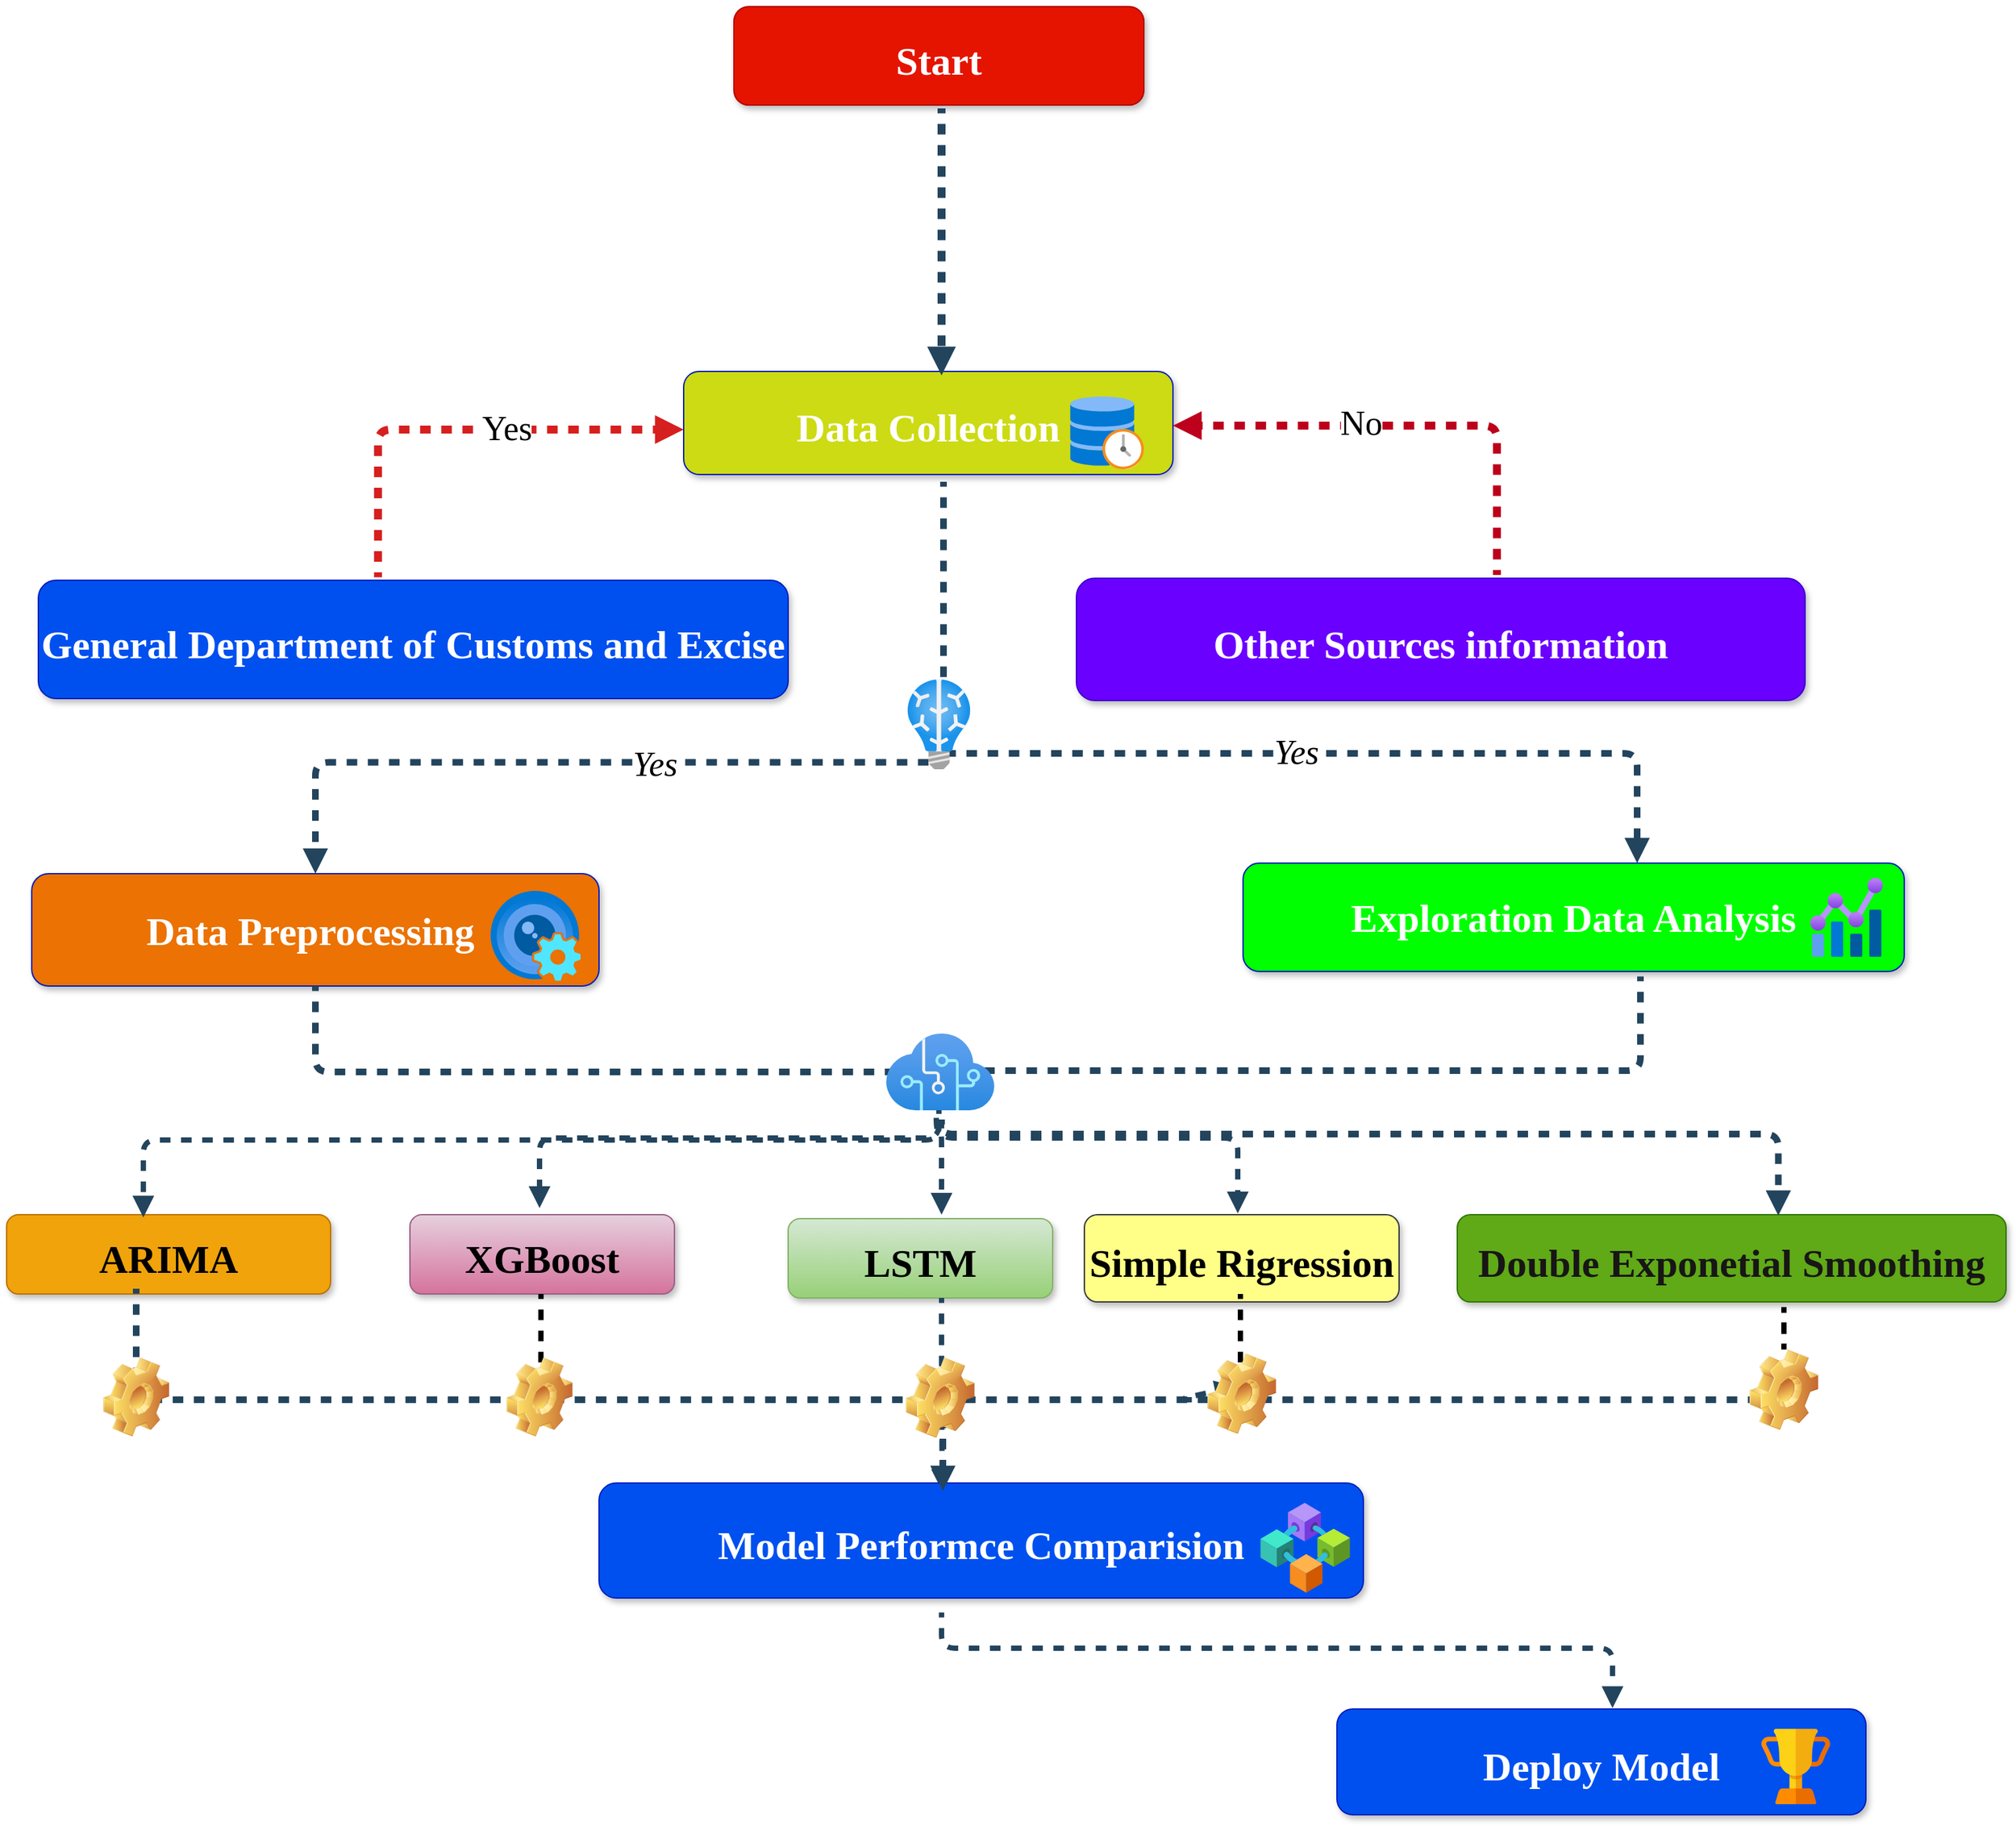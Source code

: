 <mxfile version="24.2.7" type="github" pages="3">
  <diagram name="Page-1" id="WVeQBXW8Tkf9LoR1Fb6v">
    <mxGraphModel dx="1050" dy="522" grid="1" gridSize="10" guides="1" tooltips="1" connect="1" arrows="1" fold="1" page="1" pageScale="1" pageWidth="827" pageHeight="1169" math="0" shadow="0">
      <root>
        <mxCell id="0" />
        <mxCell id="1" parent="0" />
        <mxCell id="BLStrRcd7sfaBlTfC-QL-1" value="General Department of Customs and Excise" style="rounded=1;fillColor=#0050ef;strokeColor=#001DBC;shadow=1;fontStyle=1;fontColor=#ffffff;fontSize=30;fontFamily=Times New Roman;" vertex="1" parent="1">
          <mxGeometry x="153" y="474" width="567" height="89.5" as="geometry" />
        </mxCell>
        <mxCell id="BLStrRcd7sfaBlTfC-QL-2" value="ARIMA" style="rounded=1;fillColor=#f0a30a;strokeColor=#BD7000;shadow=1;fontStyle=1;fontColor=#000000;fontSize=30;fontFamily=Times New Roman;" vertex="1" parent="1">
          <mxGeometry x="129" y="954" width="245" height="60" as="geometry" />
        </mxCell>
        <mxCell id="BLStrRcd7sfaBlTfC-QL-3" value="Double Exponetial Smoothing" style="rounded=1;fillColor=#60a917;strokeColor=#2D7600;shadow=1;fontStyle=1;fontColor=#181616;fontSize=30;fontFamily=Times New Roman;" vertex="1" parent="1">
          <mxGeometry x="1226" y="954" width="415" height="66" as="geometry" />
        </mxCell>
        <mxCell id="BLStrRcd7sfaBlTfC-QL-4" value="Deploy Model" style="rounded=1;fillColor=#0050ef;strokeColor=#001DBC;shadow=1;fontStyle=1;fontSize=30;fontFamily=Times New Roman;fontColor=#ffffff;" vertex="1" parent="1">
          <mxGeometry x="1135" y="1328" width="400" height="80" as="geometry" />
        </mxCell>
        <mxCell id="BLStrRcd7sfaBlTfC-QL-5" value="Start" style="rounded=1;shadow=1;fontStyle=1;fontSize=30;fillColor=#e51400;fillStyle=auto;fontFamily=Times New Roman;fontColor=#ffffff;strokeColor=#B20000;" vertex="1" parent="1">
          <mxGeometry x="679" y="40" width="310" height="74.5" as="geometry" />
        </mxCell>
        <mxCell id="BLStrRcd7sfaBlTfC-QL-6" value="Data Collection" style="rounded=1;fillColor=#ccdb13;strokeColor=#001DBC;shadow=1;fontStyle=1;fontColor=#ffffff;fontSize=30;fontFamily=Times New Roman;" vertex="1" parent="1">
          <mxGeometry x="641" y="316" width="370" height="78" as="geometry" />
        </mxCell>
        <mxCell id="BLStrRcd7sfaBlTfC-QL-7" value="Other Sources information" style="rounded=1;fillColor=#6a00ff;strokeColor=#3700CC;shadow=1;fontStyle=1;fontColor=#ffffff;fontSize=30;fontFamily=Times New Roman;" vertex="1" parent="1">
          <mxGeometry x="938" y="472.5" width="551" height="92.5" as="geometry" />
        </mxCell>
        <mxCell id="BLStrRcd7sfaBlTfC-QL-8" value="" style="edgeStyle=elbowEdgeStyle;elbow=vertical;strokeWidth=6;endArrow=block;endFill=1;fontStyle=1;strokeColor=#23445D;flowAnimation=1;" edge="1" parent="1">
          <mxGeometry x="22" y="165.5" width="100" height="100" as="geometry">
            <mxPoint x="836" y="117" as="sourcePoint" />
            <mxPoint x="836" y="319" as="targetPoint" />
          </mxGeometry>
        </mxCell>
        <mxCell id="BLStrRcd7sfaBlTfC-QL-9" value="" style="edgeStyle=elbowEdgeStyle;elbow=vertical;strokeWidth=6;endArrow=block;endFill=1;fontStyle=1;strokeColor=#bd001c;flowAnimation=1;fillColor=#0050ef;" edge="1" parent="1" target="BLStrRcd7sfaBlTfC-QL-6">
          <mxGeometry x="22" y="165.5" width="100" height="100" as="geometry">
            <mxPoint x="1256" y="470" as="sourcePoint" />
            <mxPoint x="944" y="366" as="targetPoint" />
            <Array as="points">
              <mxPoint x="1101" y="357" />
            </Array>
          </mxGeometry>
        </mxCell>
        <mxCell id="BLStrRcd7sfaBlTfC-QL-10" value="&lt;font style=&quot;font-size: 26px;&quot; face=&quot;Times New Roman&quot;&gt;No&lt;/font&gt;" style="edgeLabel;html=1;align=center;verticalAlign=middle;resizable=0;points=[];" vertex="1" connectable="0" parent="BLStrRcd7sfaBlTfC-QL-9">
          <mxGeometry relative="1" as="geometry">
            <mxPoint x="-37" y="-2" as="offset" />
          </mxGeometry>
        </mxCell>
        <mxCell id="BLStrRcd7sfaBlTfC-QL-11" value="" style="edgeStyle=elbowEdgeStyle;elbow=vertical;strokeWidth=6;endArrow=block;endFill=1;fontStyle=1;strokeColor=#d61f1f;flowAnimation=1;shadow=0;textShadow=0;exitX=0.453;exitY=-0.025;exitDx=0;exitDy=0;exitPerimeter=0;" edge="1" parent="1" source="BLStrRcd7sfaBlTfC-QL-1" target="BLStrRcd7sfaBlTfC-QL-6">
          <mxGeometry x="22" y="165.5" width="100" height="100" as="geometry">
            <mxPoint x="434" y="481" as="sourcePoint" />
            <mxPoint x="709" y="367" as="targetPoint" />
            <Array as="points">
              <mxPoint x="568" y="360" />
              <mxPoint x="540" y="363" />
              <mxPoint x="792" y="470" />
            </Array>
          </mxGeometry>
        </mxCell>
        <mxCell id="BLStrRcd7sfaBlTfC-QL-12" value="&lt;font style=&quot;font-size: 26px;&quot; face=&quot;Times New Roman&quot;&gt;Yes&lt;/font&gt;" style="edgeLabel;html=1;align=center;verticalAlign=middle;resizable=0;points=[];" vertex="1" connectable="0" parent="BLStrRcd7sfaBlTfC-QL-11">
          <mxGeometry relative="1" as="geometry">
            <mxPoint x="37" y="-1" as="offset" />
          </mxGeometry>
        </mxCell>
        <mxCell id="BLStrRcd7sfaBlTfC-QL-13" value="" style="edgeStyle=elbowEdgeStyle;elbow=vertical;strokeWidth=4;endArrow=block;endFill=1;fontStyle=1;strokeColor=#23445D;flowAnimation=1;entryX=0.422;entryY=0.035;entryDx=0;entryDy=0;entryPerimeter=0;" edge="1" parent="1" target="BLStrRcd7sfaBlTfC-QL-2">
          <mxGeometry x="22" y="165.5" width="100" height="100" as="geometry">
            <mxPoint x="834" y="839.0" as="sourcePoint" />
            <mxPoint x="267" y="944" as="targetPoint" />
            <Array as="points" />
          </mxGeometry>
        </mxCell>
        <mxCell id="BLStrRcd7sfaBlTfC-QL-14" value="" style="edgeStyle=elbowEdgeStyle;elbow=vertical;strokeWidth=4;endArrow=block;endFill=1;fontStyle=1;strokeColor=#23445D;flowAnimation=1;entryX=0.586;entryY=-0.009;entryDx=0;entryDy=0;entryPerimeter=0;" edge="1" parent="1">
          <mxGeometry x="22" y="165.5" width="100" height="100" as="geometry">
            <mxPoint x="836" y="1255" as="sourcePoint" />
            <mxPoint x="1343.4" y="1327.28" as="targetPoint" />
            <Array as="points">
              <mxPoint x="893" y="1282" />
              <mxPoint x="1014" y="1257" />
            </Array>
          </mxGeometry>
        </mxCell>
        <mxCell id="BLStrRcd7sfaBlTfC-QL-15" value="" style="edgeStyle=elbowEdgeStyle;elbow=vertical;strokeWidth=4;endArrow=block;endFill=1;fontStyle=1;strokeColor=#23445D;flowAnimation=1;" edge="1" parent="1">
          <mxGeometry x="22" y="165.5" width="100" height="100" as="geometry">
            <mxPoint x="836" y="885" as="sourcePoint" />
            <mxPoint x="1060" y="953" as="targetPoint" />
            <Array as="points">
              <mxPoint x="1011" y="896" />
            </Array>
          </mxGeometry>
        </mxCell>
        <mxCell id="BLStrRcd7sfaBlTfC-QL-16" value="&lt;font style=&quot;font-size: 30px;&quot;&gt;Data Preprocessing&amp;nbsp;&lt;/font&gt;" style="whiteSpace=wrap;html=1;fontSize=25;fillColor=#eb7203;strokeColor=#001DBC;fontColor=#ffffff;rounded=1;shadow=1;fontStyle=1;fontFamily=Times New Roman;" vertex="1" parent="1">
          <mxGeometry x="148" y="696" width="429" height="85" as="geometry" />
        </mxCell>
        <mxCell id="BLStrRcd7sfaBlTfC-QL-17" value="XGBoost" style="rounded=1;fillColor=#e6d0de;strokeColor=#996185;shadow=1;gradientColor=#d5739d;fontStyle=1;fontSize=30;fontFamily=Times New Roman;" vertex="1" parent="1">
          <mxGeometry x="434" y="954" width="200" height="60" as="geometry" />
        </mxCell>
        <mxCell id="BLStrRcd7sfaBlTfC-QL-18" value="Simple Rigression" style="rounded=1;fillColor=#ffff88;strokeColor=#36393d;shadow=1;fontStyle=1;fontSize=30;fontFamily=Times New Roman;" vertex="1" parent="1">
          <mxGeometry x="944" y="954" width="238" height="66" as="geometry" />
        </mxCell>
        <mxCell id="BLStrRcd7sfaBlTfC-QL-19" value="" style="edgeStyle=elbowEdgeStyle;elbow=vertical;strokeWidth=4;endArrow=block;endFill=1;fontStyle=1;strokeColor=#23445D;flowAnimation=1;" edge="1" parent="1">
          <mxGeometry x="22" y="165.5" width="100" height="100" as="geometry">
            <mxPoint x="832" y="869" as="sourcePoint" />
            <mxPoint x="836" y="954" as="targetPoint" />
            <Array as="points">
              <mxPoint x="835.28" y="891" />
              <mxPoint x="836.72" y="881" />
            </Array>
          </mxGeometry>
        </mxCell>
        <mxCell id="BLStrRcd7sfaBlTfC-QL-20" value="LSTM" style="rounded=1;fillColor=#d5e8d4;strokeColor=#82b366;shadow=1;gradientColor=#97d077;fontStyle=1;fontSize=30;fontFamily=Times New Roman;" vertex="1" parent="1">
          <mxGeometry x="720" y="957" width="200" height="60" as="geometry" />
        </mxCell>
        <mxCell id="BLStrRcd7sfaBlTfC-QL-21" style="edgeStyle=orthogonalEdgeStyle;rounded=0;orthogonalLoop=1;jettySize=auto;html=1;strokeWidth=4;flowAnimation=1;" edge="1" parent="1">
          <mxGeometry relative="1" as="geometry">
            <mxPoint x="533" y="1097" as="targetPoint" />
            <mxPoint x="533.09" y="1014" as="sourcePoint" />
            <Array as="points">
              <mxPoint x="533.09" y="1014" />
            </Array>
          </mxGeometry>
        </mxCell>
        <mxCell id="BLStrRcd7sfaBlTfC-QL-22" style="edgeStyle=orthogonalEdgeStyle;rounded=0;orthogonalLoop=1;jettySize=auto;html=1;strokeWidth=4;flowAnimation=1;" edge="1" parent="1">
          <mxGeometry relative="1" as="geometry">
            <mxPoint x="1062" y="1084" as="targetPoint" />
            <mxPoint x="1062" y="1014" as="sourcePoint" />
            <Array as="points">
              <mxPoint x="1062" y="1014" />
            </Array>
          </mxGeometry>
        </mxCell>
        <mxCell id="BLStrRcd7sfaBlTfC-QL-23" style="edgeStyle=orthogonalEdgeStyle;rounded=0;orthogonalLoop=1;jettySize=auto;html=1;strokeWidth=4;flowAnimation=1;" edge="1" parent="1" source="BLStrRcd7sfaBlTfC-QL-40">
          <mxGeometry relative="1" as="geometry">
            <mxPoint x="1473" y="1093.91" as="targetPoint" />
            <mxPoint x="1473" y="1061.91" as="sourcePoint" />
            <Array as="points">
              <mxPoint x="1473" y="1023.91" />
            </Array>
          </mxGeometry>
        </mxCell>
        <mxCell id="BLStrRcd7sfaBlTfC-QL-24" value="" style="edgeStyle=elbowEdgeStyle;elbow=vertical;strokeWidth=5;endArrow=block;endFill=1;fontStyle=1;strokeColor=#23445D;rounded=0;curved=0;flowAnimation=1;" edge="1" parent="1">
          <mxGeometry x="22" y="165.5" width="100" height="100" as="geometry">
            <mxPoint x="833" y="1087" as="sourcePoint" />
            <mxPoint x="1473" y="1081" as="targetPoint" />
            <Array as="points">
              <mxPoint x="1065" y="1094" />
            </Array>
          </mxGeometry>
        </mxCell>
        <mxCell id="BLStrRcd7sfaBlTfC-QL-25" value="" style="edgeStyle=elbowEdgeStyle;elbow=vertical;strokeWidth=4;endArrow=block;endFill=1;fontStyle=1;strokeColor=#23445D;flowAnimation=1;" edge="1" parent="1" source="BLStrRcd7sfaBlTfC-QL-29">
          <mxGeometry x="22" y="165.5" width="100" height="100" as="geometry">
            <mxPoint x="784" y="1074" as="sourcePoint" />
            <mxPoint x="1059" y="1084" as="targetPoint" />
            <Array as="points">
              <mxPoint x="1014" y="1094" />
            </Array>
          </mxGeometry>
        </mxCell>
        <mxCell id="BLStrRcd7sfaBlTfC-QL-26" value="" style="edgeStyle=elbowEdgeStyle;elbow=vertical;strokeWidth=4;endArrow=block;endFill=1;fontStyle=1;strokeColor=#23445D;entryX=0.5;entryY=0;entryDx=0;entryDy=0;flowAnimation=1;" edge="1" parent="1" source="BLStrRcd7sfaBlTfC-QL-20">
          <mxGeometry x="22" y="165.5" width="100" height="100" as="geometry">
            <mxPoint x="829" y="1032" as="sourcePoint" />
            <mxPoint x="836.46" y="1163" as="targetPoint" />
            <Array as="points">
              <mxPoint x="836" y="1055" />
            </Array>
          </mxGeometry>
        </mxCell>
        <mxCell id="BLStrRcd7sfaBlTfC-QL-27" value="Model Performce Comparision" style="rounded=1;fillColor=#0050ef;strokeColor=#001DBC;shadow=1;fontStyle=1;fontColor=#ffffff;fontSize=30;fontFamily=Times New Roman;" vertex="1" parent="1">
          <mxGeometry x="577" y="1157" width="578" height="87" as="geometry" />
        </mxCell>
        <mxCell id="BLStrRcd7sfaBlTfC-QL-28" value="" style="edgeStyle=elbowEdgeStyle;elbow=vertical;strokeWidth=5;endArrow=block;endFill=1;fontStyle=1;strokeColor=#23445D;flowAnimation=1;entryX=0.585;entryY=0.01;entryDx=0;entryDy=0;entryPerimeter=0;" edge="1" parent="1" target="BLStrRcd7sfaBlTfC-QL-3">
          <mxGeometry x="22" y="165.5" width="100" height="100" as="geometry">
            <mxPoint x="836" y="882" as="sourcePoint" />
            <mxPoint x="1341" y="957" as="targetPoint" />
            <Array as="points">
              <mxPoint x="1062" y="893" />
            </Array>
          </mxGeometry>
        </mxCell>
        <mxCell id="BLStrRcd7sfaBlTfC-QL-29" value="" style="shape=image;html=1;verticalLabelPosition=bottom;verticalAlign=top;imageAspect=1;aspect=fixed;image=img/clipart/Gear_128x128.png" vertex="1" parent="1">
          <mxGeometry x="1037" y="1059" width="52" height="61" as="geometry" />
        </mxCell>
        <mxCell id="BLStrRcd7sfaBlTfC-QL-30" value="" style="edgeStyle=elbowEdgeStyle;elbow=vertical;strokeWidth=5;endArrow=block;endFill=1;fontStyle=1;strokeColor=#23445D;flowAnimation=1;exitX=0.531;exitY=1.07;exitDx=0;exitDy=0;entryX=0.5;entryY=0;entryDx=0;entryDy=0;exitPerimeter=0;" edge="1" parent="1" source="BLStrRcd7sfaBlTfC-QL-6" target="BLStrRcd7sfaBlTfC-QL-16">
          <mxGeometry x="22" y="165.5" width="100" height="100" as="geometry">
            <mxPoint x="835" y="447" as="sourcePoint" />
            <mxPoint x="410" y="704.75" as="targetPoint" />
            <Array as="points">
              <mxPoint x="693" y="611.75" />
            </Array>
          </mxGeometry>
        </mxCell>
        <mxCell id="BLStrRcd7sfaBlTfC-QL-31" value="&lt;i&gt;&lt;font style=&quot;font-size: 26px;&quot; face=&quot;Times New Roman&quot;&gt;Yes&lt;/font&gt;&lt;/i&gt;" style="edgeLabel;html=1;align=center;verticalAlign=middle;resizable=0;points=[];" vertex="1" connectable="0" parent="BLStrRcd7sfaBlTfC-QL-30">
          <mxGeometry relative="1" as="geometry">
            <mxPoint x="-45" y="1" as="offset" />
          </mxGeometry>
        </mxCell>
        <mxCell id="BLStrRcd7sfaBlTfC-QL-32" value="&lt;font style=&quot;font-size: 30px;&quot;&gt;Exploration Data Analysis&lt;/font&gt;" style="whiteSpace=wrap;html=1;fontSize=25;fillColor=#00ff00;strokeColor=#001DBC;fontColor=#ffffff;rounded=1;shadow=1;fontStyle=1;fontFamily=Times New Roman;" vertex="1" parent="1">
          <mxGeometry x="1064" y="688" width="500" height="82" as="geometry" />
        </mxCell>
        <mxCell id="BLStrRcd7sfaBlTfC-QL-33" value="" style="edgeStyle=elbowEdgeStyle;elbow=vertical;strokeWidth=5;endArrow=block;endFill=1;fontStyle=1;strokeColor=#23445D;flowAnimation=1;entryX=0.596;entryY=0;entryDx=0;entryDy=0;entryPerimeter=0;" edge="1" parent="1" target="BLStrRcd7sfaBlTfC-QL-32">
          <mxGeometry x="22" y="165.5" width="100" height="100" as="geometry">
            <mxPoint x="832" y="612" as="sourcePoint" />
            <mxPoint x="1287" y="680" as="targetPoint" />
            <Array as="points">
              <mxPoint x="1087" y="605" />
            </Array>
          </mxGeometry>
        </mxCell>
        <mxCell id="BLStrRcd7sfaBlTfC-QL-34" value="&lt;i&gt;&lt;font style=&quot;font-size: 26px;&quot; face=&quot;Times New Roman&quot;&gt;Yes&lt;/font&gt;&lt;/i&gt;" style="edgeLabel;html=1;align=center;verticalAlign=middle;resizable=0;points=[];" vertex="1" connectable="0" parent="BLStrRcd7sfaBlTfC-QL-33">
          <mxGeometry relative="1" as="geometry">
            <mxPoint x="-31" y="-1" as="offset" />
          </mxGeometry>
        </mxCell>
        <mxCell id="BLStrRcd7sfaBlTfC-QL-35" value="" style="edgeStyle=elbowEdgeStyle;elbow=vertical;strokeWidth=4;endArrow=block;endFill=1;fontStyle=1;strokeColor=#23445D;flowAnimation=1;" edge="1" parent="1">
          <mxGeometry x="22" y="165.5" width="100" height="100" as="geometry">
            <mxPoint x="834" y="842.0" as="sourcePoint" />
            <mxPoint x="532" y="949" as="targetPoint" />
            <Array as="points">
              <mxPoint x="683" y="896" />
            </Array>
          </mxGeometry>
        </mxCell>
        <mxCell id="BLStrRcd7sfaBlTfC-QL-36" value="" style="edgeStyle=elbowEdgeStyle;elbow=vertical;strokeWidth=5;endArrow=block;endFill=1;fontStyle=1;strokeColor=#23445D;flowAnimation=1;exitX=0.5;exitY=1;exitDx=0;exitDy=0;" edge="1" parent="1" source="BLStrRcd7sfaBlTfC-QL-16">
          <mxGeometry x="22" y="165.5" width="100" height="100" as="geometry">
            <mxPoint x="434" y="774" as="sourcePoint" />
            <mxPoint x="836" y="835" as="targetPoint" />
            <Array as="points">
              <mxPoint x="40" y="846" />
            </Array>
          </mxGeometry>
        </mxCell>
        <mxCell id="BLStrRcd7sfaBlTfC-QL-37" value="" style="edgeStyle=elbowEdgeStyle;elbow=vertical;strokeWidth=4;endArrow=block;endFill=1;fontStyle=1;strokeColor=#23445D;flowAnimation=1;" edge="1" parent="1">
          <mxGeometry x="22" y="165.5" width="100" height="100" as="geometry">
            <mxPoint x="872.856" y="853.714" as="sourcePoint" />
            <mxPoint x="837" y="853" as="targetPoint" />
            <Array as="points" />
          </mxGeometry>
        </mxCell>
        <mxCell id="BLStrRcd7sfaBlTfC-QL-38" value="" style="edgeStyle=elbowEdgeStyle;elbow=vertical;strokeWidth=4;endArrow=block;endFill=1;fontStyle=1;strokeColor=#23445D;flowAnimation=1;" edge="1" parent="1" source="BLStrRcd7sfaBlTfC-QL-50">
          <mxGeometry x="22" y="165.5" width="100" height="100" as="geometry">
            <mxPoint x="840" y="875.0" as="sourcePoint" />
            <mxPoint x="839.004" y="845.0" as="targetPoint" />
            <Array as="points" />
          </mxGeometry>
        </mxCell>
        <mxCell id="BLStrRcd7sfaBlTfC-QL-39" value="" style="edgeStyle=orthogonalEdgeStyle;rounded=0;orthogonalLoop=1;jettySize=auto;html=1;strokeWidth=4;flowAnimation=1;" edge="1" parent="1" target="BLStrRcd7sfaBlTfC-QL-40">
          <mxGeometry relative="1" as="geometry">
            <mxPoint x="1473" y="1093.91" as="targetPoint" />
            <mxPoint x="1473" y="1061.91" as="sourcePoint" />
            <Array as="points" />
          </mxGeometry>
        </mxCell>
        <mxCell id="BLStrRcd7sfaBlTfC-QL-40" value="" style="shape=image;html=1;verticalLabelPosition=bottom;verticalAlign=top;imageAspect=1;aspect=fixed;image=img/clipart/Gear_128x128.png;imageBackground=default;shadow=0;imageBorder=none;labelBackgroundColor=none;" vertex="1" parent="1">
          <mxGeometry x="1447" y="1056" width="52" height="61" as="geometry" />
        </mxCell>
        <mxCell id="BLStrRcd7sfaBlTfC-QL-41" value="" style="edgeStyle=elbowEdgeStyle;elbow=vertical;strokeWidth=5;endArrow=block;endFill=1;fontStyle=1;strokeColor=#23445D;flowAnimation=1;exitX=0.595;exitY=1.003;exitDx=0;exitDy=0;exitPerimeter=0;" edge="1" parent="1">
          <mxGeometry x="22" y="165.5" width="100" height="100" as="geometry">
            <mxPoint x="227" y="1010" as="sourcePoint" />
            <mxPoint x="837" y="1163" as="targetPoint" />
            <Array as="points">
              <mxPoint x="798" y="1094" />
              <mxPoint x="632" y="1084" />
            </Array>
          </mxGeometry>
        </mxCell>
        <mxCell id="BLStrRcd7sfaBlTfC-QL-42" value="" style="shape=image;html=1;verticalLabelPosition=bottom;verticalAlign=top;imageAspect=0;image=img/clipart/Gear_128x128.png;sketch=1;hachureGap=4;jiggle=2;curveFitting=1;fontFamily=Architects Daughter;fontSource=https%3A%2F%2Ffonts.googleapis.com%2Fcss%3Ffamily%3DArchitects%2BDaughter;" vertex="1" parent="1">
          <mxGeometry x="202" y="1062" width="50" height="60" as="geometry" />
        </mxCell>
        <mxCell id="BLStrRcd7sfaBlTfC-QL-43" value="" style="shape=image;html=1;verticalLabelPosition=bottom;verticalAlign=top;imageAspect=0;image=img/clipart/Gear_128x128.png;sketch=1;hachureGap=4;jiggle=2;curveFitting=1;fontFamily=Architects Daughter;fontSource=https%3A%2F%2Ffonts.googleapis.com%2Fcss%3Ffamily%3DArchitects%2BDaughter;" vertex="1" parent="1">
          <mxGeometry x="507" y="1062" width="50" height="60" as="geometry" />
        </mxCell>
        <mxCell id="BLStrRcd7sfaBlTfC-QL-44" value="" style="shape=image;html=1;verticalLabelPosition=bottom;verticalAlign=top;imageAspect=1;aspect=fixed;image=img/clipart/Gear_128x128.png;sketch=1;hachureGap=4;jiggle=2;curveFitting=1;fontFamily=Architects Daughter;fontSource=https%3A%2F%2Ffonts.googleapis.com%2Fcss%3Ffamily%3DArchitects%2BDaughter;" vertex="1" parent="1">
          <mxGeometry x="809" y="1062" width="52" height="61" as="geometry" />
        </mxCell>
        <mxCell id="BLStrRcd7sfaBlTfC-QL-45" value="" style="edgeStyle=elbowEdgeStyle;elbow=vertical;strokeWidth=5;endArrow=block;endFill=1;fontStyle=1;strokeColor=#23445D;flowAnimation=1;entryX=0.5;entryY=0.583;entryDx=0;entryDy=0;entryPerimeter=0;exitX=0.601;exitY=1.045;exitDx=0;exitDy=0;exitPerimeter=0;" edge="1" parent="1" source="BLStrRcd7sfaBlTfC-QL-32">
          <mxGeometry x="22" y="165.5" width="100" height="100" as="geometry">
            <mxPoint x="1287" y="779" as="sourcePoint" />
            <mxPoint x="840" y="844.976" as="targetPoint" />
            <Array as="points">
              <mxPoint x="1062.09" y="845" />
            </Array>
          </mxGeometry>
        </mxCell>
        <mxCell id="BLStrRcd7sfaBlTfC-QL-46" value="" style="image;aspect=fixed;html=1;points=[];align=center;fontSize=12;image=img/lib/azure2/security/Identity_Secure_Score.svg;" vertex="1" parent="1">
          <mxGeometry x="1456" y="1343" width="51.9" height="57" as="geometry" />
        </mxCell>
        <mxCell id="BLStrRcd7sfaBlTfC-QL-47" value="" style="image;aspect=fixed;html=1;points=[];align=center;fontSize=12;image=img/lib/azure2/other/Defender_Historian.svg;" vertex="1" parent="1">
          <mxGeometry x="933.19" y="335" width="55.81" height="55.05" as="geometry" />
        </mxCell>
        <mxCell id="BLStrRcd7sfaBlTfC-QL-48" value="" style="image;aspect=fixed;html=1;points=[];align=center;fontSize=12;image=img/lib/azure2/management_governance/Metrics.svg;" vertex="1" parent="1">
          <mxGeometry x="1493" y="695" width="54.8" height="68" as="geometry" />
        </mxCell>
        <mxCell id="BLStrRcd7sfaBlTfC-QL-49" value="" style="edgeStyle=elbowEdgeStyle;elbow=vertical;strokeWidth=4;endArrow=block;endFill=1;fontStyle=1;strokeColor=#23445D;flowAnimation=1;" edge="1" parent="1" target="BLStrRcd7sfaBlTfC-QL-50">
          <mxGeometry x="22" y="165.5" width="100" height="100" as="geometry">
            <mxPoint x="840" y="875.0" as="sourcePoint" />
            <mxPoint x="839.004" y="845.0" as="targetPoint" />
            <Array as="points" />
          </mxGeometry>
        </mxCell>
        <mxCell id="BLStrRcd7sfaBlTfC-QL-50" value="" style="image;aspect=fixed;html=1;points=[];align=center;fontSize=12;image=img/lib/azure2/ai_machine_learning/Cognitive_Services.svg;" vertex="1" parent="1">
          <mxGeometry x="793.92" y="817" width="82.17" height="58" as="geometry" />
        </mxCell>
        <mxCell id="BLStrRcd7sfaBlTfC-QL-51" value="" style="image;aspect=fixed;html=1;points=[];align=center;fontSize=12;image=img/lib/azure2/ai_machine_learning/Custom_Vision.svg;" vertex="1" parent="1">
          <mxGeometry x="495" y="709" width="68" height="68" as="geometry" />
        </mxCell>
        <mxCell id="BLStrRcd7sfaBlTfC-QL-52" value="" style="image;aspect=fixed;html=1;points=[];align=center;fontSize=12;image=img/lib/azure2/ai_machine_learning/Batch_AI.svg;" vertex="1" parent="1">
          <mxGeometry x="810" y="549" width="48" height="68" as="geometry" />
        </mxCell>
        <mxCell id="BLStrRcd7sfaBlTfC-QL-53" value="" style="image;aspect=fixed;html=1;points=[];align=center;fontSize=12;image=img/lib/azure2/blockchain/Consortium.svg;" vertex="1" parent="1">
          <mxGeometry x="1077" y="1172" width="68" height="68" as="geometry" />
        </mxCell>
      </root>
    </mxGraphModel>
  </diagram>
  <diagram name="Data Preprocessing" id="Ct5pTRg03JIWbPt8vRdV">
    <mxGraphModel dx="1050" dy="522" grid="1" gridSize="10" guides="1" tooltips="1" connect="1" arrows="1" fold="1" page="1" pageScale="1" pageWidth="827" pageHeight="1169" math="0" shadow="0">
      <root>
        <mxCell id="crlpY1BxxXNODYjE01ff-0" />
        <mxCell id="crlpY1BxxXNODYjE01ff-1" parent="crlpY1BxxXNODYjE01ff-0" />
        <mxCell id="crlpY1BxxXNODYjE01ff-2" value="General Department of Customs and Excise" style="rounded=1;fillColor=#0050ef;strokeColor=#001DBC;shadow=1;fontStyle=1;fontColor=#ffffff;fontSize=30;fontFamily=Times New Roman;" vertex="1" parent="crlpY1BxxXNODYjE01ff-1">
          <mxGeometry x="153" y="474" width="567" height="89.5" as="geometry" />
        </mxCell>
        <mxCell id="crlpY1BxxXNODYjE01ff-3" value="ARIMA" style="rounded=1;fillColor=#f0a30a;strokeColor=#BD7000;shadow=1;fontStyle=1;fontColor=#000000;fontSize=30;fontFamily=Times New Roman;" vertex="1" parent="crlpY1BxxXNODYjE01ff-1">
          <mxGeometry x="129" y="954" width="245" height="60" as="geometry" />
        </mxCell>
        <mxCell id="crlpY1BxxXNODYjE01ff-4" value="Double Exponetial Smoothing" style="rounded=1;fillColor=#60a917;strokeColor=#2D7600;shadow=1;fontStyle=1;fontColor=#181616;fontSize=30;fontFamily=Times New Roman;" vertex="1" parent="crlpY1BxxXNODYjE01ff-1">
          <mxGeometry x="1226" y="954" width="415" height="66" as="geometry" />
        </mxCell>
        <mxCell id="crlpY1BxxXNODYjE01ff-5" value="Deploy Model" style="rounded=1;fillColor=#0050ef;strokeColor=#001DBC;shadow=1;fontStyle=1;fontSize=30;fontFamily=Times New Roman;fontColor=#ffffff;" vertex="1" parent="crlpY1BxxXNODYjE01ff-1">
          <mxGeometry x="1135" y="1328" width="400" height="80" as="geometry" />
        </mxCell>
        <mxCell id="crlpY1BxxXNODYjE01ff-6" value="Start" style="rounded=1;shadow=1;fontStyle=1;fontSize=30;fillColor=#e51400;fillStyle=auto;fontFamily=Times New Roman;fontColor=#ffffff;strokeColor=#B20000;" vertex="1" parent="crlpY1BxxXNODYjE01ff-1">
          <mxGeometry x="679" y="40" width="310" height="74.5" as="geometry" />
        </mxCell>
        <mxCell id="crlpY1BxxXNODYjE01ff-7" value="Data Preprocessing" style="rounded=1;fillColor=#ccdb13;strokeColor=#001DBC;shadow=1;fontStyle=1;fontColor=#ffffff;fontSize=30;fontFamily=Times New Roman;" vertex="1" parent="crlpY1BxxXNODYjE01ff-1">
          <mxGeometry x="641" y="316" width="370" height="78" as="geometry" />
        </mxCell>
        <mxCell id="crlpY1BxxXNODYjE01ff-8" value="Other Sources information" style="rounded=1;fillColor=#6a00ff;strokeColor=#3700CC;shadow=1;fontStyle=1;fontColor=#ffffff;fontSize=30;fontFamily=Times New Roman;" vertex="1" parent="crlpY1BxxXNODYjE01ff-1">
          <mxGeometry x="938" y="472.5" width="551" height="92.5" as="geometry" />
        </mxCell>
        <mxCell id="crlpY1BxxXNODYjE01ff-9" value="" style="edgeStyle=elbowEdgeStyle;elbow=vertical;strokeWidth=6;endArrow=block;endFill=1;fontStyle=1;strokeColor=#23445D;flowAnimation=1;" edge="1" parent="crlpY1BxxXNODYjE01ff-1">
          <mxGeometry x="22" y="165.5" width="100" height="100" as="geometry">
            <mxPoint x="836" y="117" as="sourcePoint" />
            <mxPoint x="836" y="319" as="targetPoint" />
          </mxGeometry>
        </mxCell>
        <mxCell id="crlpY1BxxXNODYjE01ff-10" value="" style="edgeStyle=elbowEdgeStyle;elbow=vertical;strokeWidth=6;endArrow=block;endFill=1;fontStyle=1;strokeColor=#bd001c;flowAnimation=1;fillColor=#0050ef;" edge="1" parent="crlpY1BxxXNODYjE01ff-1" target="crlpY1BxxXNODYjE01ff-7">
          <mxGeometry x="22" y="165.5" width="100" height="100" as="geometry">
            <mxPoint x="1256" y="470" as="sourcePoint" />
            <mxPoint x="944" y="366" as="targetPoint" />
            <Array as="points">
              <mxPoint x="1101" y="357" />
            </Array>
          </mxGeometry>
        </mxCell>
        <mxCell id="crlpY1BxxXNODYjE01ff-11" value="&lt;font style=&quot;font-size: 26px;&quot; face=&quot;Times New Roman&quot;&gt;No&lt;/font&gt;" style="edgeLabel;html=1;align=center;verticalAlign=middle;resizable=0;points=[];" vertex="1" connectable="0" parent="crlpY1BxxXNODYjE01ff-10">
          <mxGeometry relative="1" as="geometry">
            <mxPoint x="-37" y="-2" as="offset" />
          </mxGeometry>
        </mxCell>
        <mxCell id="crlpY1BxxXNODYjE01ff-12" value="" style="edgeStyle=elbowEdgeStyle;elbow=vertical;strokeWidth=6;endArrow=block;endFill=1;fontStyle=1;strokeColor=#d61f1f;flowAnimation=1;shadow=0;textShadow=0;exitX=0.453;exitY=-0.025;exitDx=0;exitDy=0;exitPerimeter=0;" edge="1" parent="crlpY1BxxXNODYjE01ff-1" source="crlpY1BxxXNODYjE01ff-2" target="crlpY1BxxXNODYjE01ff-7">
          <mxGeometry x="22" y="165.5" width="100" height="100" as="geometry">
            <mxPoint x="434" y="481" as="sourcePoint" />
            <mxPoint x="709" y="367" as="targetPoint" />
            <Array as="points">
              <mxPoint x="568" y="360" />
              <mxPoint x="540" y="363" />
              <mxPoint x="792" y="470" />
            </Array>
          </mxGeometry>
        </mxCell>
        <mxCell id="crlpY1BxxXNODYjE01ff-13" value="&lt;font style=&quot;font-size: 26px;&quot; face=&quot;Times New Roman&quot;&gt;Yes&lt;/font&gt;" style="edgeLabel;html=1;align=center;verticalAlign=middle;resizable=0;points=[];" vertex="1" connectable="0" parent="crlpY1BxxXNODYjE01ff-12">
          <mxGeometry relative="1" as="geometry">
            <mxPoint x="37" y="-1" as="offset" />
          </mxGeometry>
        </mxCell>
        <mxCell id="crlpY1BxxXNODYjE01ff-14" value="" style="edgeStyle=elbowEdgeStyle;elbow=vertical;strokeWidth=4;endArrow=block;endFill=1;fontStyle=1;strokeColor=#23445D;flowAnimation=1;entryX=0.422;entryY=0.035;entryDx=0;entryDy=0;entryPerimeter=0;" edge="1" parent="crlpY1BxxXNODYjE01ff-1" target="crlpY1BxxXNODYjE01ff-3">
          <mxGeometry x="22" y="165.5" width="100" height="100" as="geometry">
            <mxPoint x="834" y="839.0" as="sourcePoint" />
            <mxPoint x="267" y="944" as="targetPoint" />
            <Array as="points" />
          </mxGeometry>
        </mxCell>
        <mxCell id="crlpY1BxxXNODYjE01ff-15" value="" style="edgeStyle=elbowEdgeStyle;elbow=vertical;strokeWidth=4;endArrow=block;endFill=1;fontStyle=1;strokeColor=#23445D;flowAnimation=1;entryX=0.586;entryY=-0.009;entryDx=0;entryDy=0;entryPerimeter=0;" edge="1" parent="crlpY1BxxXNODYjE01ff-1">
          <mxGeometry x="22" y="165.5" width="100" height="100" as="geometry">
            <mxPoint x="836" y="1255" as="sourcePoint" />
            <mxPoint x="1343.4" y="1327.28" as="targetPoint" />
            <Array as="points">
              <mxPoint x="893" y="1282" />
              <mxPoint x="1014" y="1257" />
            </Array>
          </mxGeometry>
        </mxCell>
        <mxCell id="crlpY1BxxXNODYjE01ff-16" value="" style="edgeStyle=elbowEdgeStyle;elbow=vertical;strokeWidth=4;endArrow=block;endFill=1;fontStyle=1;strokeColor=#23445D;flowAnimation=1;" edge="1" parent="crlpY1BxxXNODYjE01ff-1">
          <mxGeometry x="22" y="165.5" width="100" height="100" as="geometry">
            <mxPoint x="836" y="885" as="sourcePoint" />
            <mxPoint x="1060" y="953" as="targetPoint" />
            <Array as="points">
              <mxPoint x="1011" y="896" />
            </Array>
          </mxGeometry>
        </mxCell>
        <mxCell id="crlpY1BxxXNODYjE01ff-17" value="Find/Fill Missing Value" style="whiteSpace=wrap;html=1;fontSize=25;fillColor=#eb7203;strokeColor=#001DBC;fontColor=#ffffff;rounded=1;shadow=1;fontStyle=1;fontFamily=Times New Roman;" vertex="1" parent="crlpY1BxxXNODYjE01ff-1">
          <mxGeometry x="148" y="696" width="429" height="85" as="geometry" />
        </mxCell>
        <mxCell id="crlpY1BxxXNODYjE01ff-18" value="XGBoost" style="rounded=1;fillColor=#e6d0de;strokeColor=#996185;shadow=1;gradientColor=#d5739d;fontStyle=1;fontSize=30;fontFamily=Times New Roman;" vertex="1" parent="crlpY1BxxXNODYjE01ff-1">
          <mxGeometry x="434" y="954" width="200" height="60" as="geometry" />
        </mxCell>
        <mxCell id="crlpY1BxxXNODYjE01ff-19" value="Simple Rigression" style="rounded=1;fillColor=#ffff88;strokeColor=#36393d;shadow=1;fontStyle=1;fontSize=30;fontFamily=Times New Roman;" vertex="1" parent="crlpY1BxxXNODYjE01ff-1">
          <mxGeometry x="944" y="954" width="238" height="66" as="geometry" />
        </mxCell>
        <mxCell id="crlpY1BxxXNODYjE01ff-20" value="" style="edgeStyle=elbowEdgeStyle;elbow=vertical;strokeWidth=4;endArrow=block;endFill=1;fontStyle=1;strokeColor=#23445D;flowAnimation=1;" edge="1" parent="crlpY1BxxXNODYjE01ff-1">
          <mxGeometry x="22" y="165.5" width="100" height="100" as="geometry">
            <mxPoint x="832" y="869" as="sourcePoint" />
            <mxPoint x="836" y="954" as="targetPoint" />
            <Array as="points">
              <mxPoint x="835.28" y="891" />
              <mxPoint x="836.72" y="881" />
            </Array>
          </mxGeometry>
        </mxCell>
        <mxCell id="crlpY1BxxXNODYjE01ff-21" value="LSTM" style="rounded=1;fillColor=#d5e8d4;strokeColor=#82b366;shadow=1;gradientColor=#97d077;fontStyle=1;fontSize=30;fontFamily=Times New Roman;" vertex="1" parent="crlpY1BxxXNODYjE01ff-1">
          <mxGeometry x="720" y="957" width="200" height="60" as="geometry" />
        </mxCell>
        <mxCell id="crlpY1BxxXNODYjE01ff-22" style="edgeStyle=orthogonalEdgeStyle;rounded=0;orthogonalLoop=1;jettySize=auto;html=1;strokeWidth=4;flowAnimation=1;" edge="1" parent="crlpY1BxxXNODYjE01ff-1">
          <mxGeometry relative="1" as="geometry">
            <mxPoint x="533" y="1097" as="targetPoint" />
            <mxPoint x="533.09" y="1014" as="sourcePoint" />
            <Array as="points">
              <mxPoint x="533.09" y="1014" />
            </Array>
          </mxGeometry>
        </mxCell>
        <mxCell id="crlpY1BxxXNODYjE01ff-23" style="edgeStyle=orthogonalEdgeStyle;rounded=0;orthogonalLoop=1;jettySize=auto;html=1;strokeWidth=4;flowAnimation=1;" edge="1" parent="crlpY1BxxXNODYjE01ff-1">
          <mxGeometry relative="1" as="geometry">
            <mxPoint x="1062" y="1084" as="targetPoint" />
            <mxPoint x="1062" y="1014" as="sourcePoint" />
            <Array as="points">
              <mxPoint x="1062" y="1014" />
            </Array>
          </mxGeometry>
        </mxCell>
        <mxCell id="crlpY1BxxXNODYjE01ff-24" style="edgeStyle=orthogonalEdgeStyle;rounded=0;orthogonalLoop=1;jettySize=auto;html=1;strokeWidth=4;flowAnimation=1;" edge="1" parent="crlpY1BxxXNODYjE01ff-1" source="crlpY1BxxXNODYjE01ff-41">
          <mxGeometry relative="1" as="geometry">
            <mxPoint x="1473" y="1093.91" as="targetPoint" />
            <mxPoint x="1473" y="1061.91" as="sourcePoint" />
            <Array as="points">
              <mxPoint x="1473" y="1023.91" />
            </Array>
          </mxGeometry>
        </mxCell>
        <mxCell id="crlpY1BxxXNODYjE01ff-25" value="" style="edgeStyle=elbowEdgeStyle;elbow=vertical;strokeWidth=5;endArrow=block;endFill=1;fontStyle=1;strokeColor=#23445D;rounded=0;curved=0;flowAnimation=1;" edge="1" parent="crlpY1BxxXNODYjE01ff-1">
          <mxGeometry x="22" y="165.5" width="100" height="100" as="geometry">
            <mxPoint x="833" y="1087" as="sourcePoint" />
            <mxPoint x="1473" y="1081" as="targetPoint" />
            <Array as="points">
              <mxPoint x="1065" y="1094" />
            </Array>
          </mxGeometry>
        </mxCell>
        <mxCell id="crlpY1BxxXNODYjE01ff-26" value="" style="edgeStyle=elbowEdgeStyle;elbow=vertical;strokeWidth=4;endArrow=block;endFill=1;fontStyle=1;strokeColor=#23445D;flowAnimation=1;" edge="1" parent="crlpY1BxxXNODYjE01ff-1" source="crlpY1BxxXNODYjE01ff-30">
          <mxGeometry x="22" y="165.5" width="100" height="100" as="geometry">
            <mxPoint x="784" y="1074" as="sourcePoint" />
            <mxPoint x="1059" y="1084" as="targetPoint" />
            <Array as="points">
              <mxPoint x="1014" y="1094" />
            </Array>
          </mxGeometry>
        </mxCell>
        <mxCell id="crlpY1BxxXNODYjE01ff-27" value="" style="edgeStyle=elbowEdgeStyle;elbow=vertical;strokeWidth=4;endArrow=block;endFill=1;fontStyle=1;strokeColor=#23445D;entryX=0.5;entryY=0;entryDx=0;entryDy=0;flowAnimation=1;" edge="1" parent="crlpY1BxxXNODYjE01ff-1" source="crlpY1BxxXNODYjE01ff-21">
          <mxGeometry x="22" y="165.5" width="100" height="100" as="geometry">
            <mxPoint x="829" y="1032" as="sourcePoint" />
            <mxPoint x="836.46" y="1163" as="targetPoint" />
            <Array as="points">
              <mxPoint x="836" y="1055" />
            </Array>
          </mxGeometry>
        </mxCell>
        <mxCell id="crlpY1BxxXNODYjE01ff-28" value="Model Performce Comparision" style="rounded=1;fillColor=#0050ef;strokeColor=#001DBC;shadow=1;fontStyle=1;fontColor=#ffffff;fontSize=30;fontFamily=Times New Roman;" vertex="1" parent="crlpY1BxxXNODYjE01ff-1">
          <mxGeometry x="577" y="1157" width="578" height="87" as="geometry" />
        </mxCell>
        <mxCell id="crlpY1BxxXNODYjE01ff-29" value="" style="edgeStyle=elbowEdgeStyle;elbow=vertical;strokeWidth=5;endArrow=block;endFill=1;fontStyle=1;strokeColor=#23445D;flowAnimation=1;entryX=0.585;entryY=0.01;entryDx=0;entryDy=0;entryPerimeter=0;" edge="1" parent="crlpY1BxxXNODYjE01ff-1" target="crlpY1BxxXNODYjE01ff-4">
          <mxGeometry x="22" y="165.5" width="100" height="100" as="geometry">
            <mxPoint x="836" y="882" as="sourcePoint" />
            <mxPoint x="1341" y="957" as="targetPoint" />
            <Array as="points">
              <mxPoint x="1062" y="893" />
            </Array>
          </mxGeometry>
        </mxCell>
        <mxCell id="crlpY1BxxXNODYjE01ff-30" value="" style="shape=image;html=1;verticalLabelPosition=bottom;verticalAlign=top;imageAspect=1;aspect=fixed;image=img/clipart/Gear_128x128.png" vertex="1" parent="crlpY1BxxXNODYjE01ff-1">
          <mxGeometry x="1037" y="1059" width="52" height="61" as="geometry" />
        </mxCell>
        <mxCell id="crlpY1BxxXNODYjE01ff-31" value="" style="edgeStyle=elbowEdgeStyle;elbow=vertical;strokeWidth=5;endArrow=block;endFill=1;fontStyle=1;strokeColor=#23445D;flowAnimation=1;exitX=0.531;exitY=1.07;exitDx=0;exitDy=0;entryX=0.5;entryY=0;entryDx=0;entryDy=0;exitPerimeter=0;" edge="1" parent="crlpY1BxxXNODYjE01ff-1" source="crlpY1BxxXNODYjE01ff-7" target="crlpY1BxxXNODYjE01ff-17">
          <mxGeometry x="22" y="165.5" width="100" height="100" as="geometry">
            <mxPoint x="835" y="447" as="sourcePoint" />
            <mxPoint x="410" y="704.75" as="targetPoint" />
            <Array as="points">
              <mxPoint x="693" y="611.75" />
            </Array>
          </mxGeometry>
        </mxCell>
        <mxCell id="crlpY1BxxXNODYjE01ff-32" value="&lt;i&gt;&lt;font style=&quot;font-size: 26px;&quot; face=&quot;Times New Roman&quot;&gt;Yes&lt;/font&gt;&lt;/i&gt;" style="edgeLabel;html=1;align=center;verticalAlign=middle;resizable=0;points=[];" vertex="1" connectable="0" parent="crlpY1BxxXNODYjE01ff-31">
          <mxGeometry relative="1" as="geometry">
            <mxPoint x="-45" y="1" as="offset" />
          </mxGeometry>
        </mxCell>
        <mxCell id="crlpY1BxxXNODYjE01ff-33" value="Feature Scaling of Data" style="whiteSpace=wrap;html=1;fontSize=25;fillColor=#00ff00;strokeColor=#001DBC;fontColor=#ffffff;rounded=1;shadow=1;fontStyle=1;fontFamily=Times New Roman;" vertex="1" parent="crlpY1BxxXNODYjE01ff-1">
          <mxGeometry x="1077" y="695" width="500" height="82" as="geometry" />
        </mxCell>
        <mxCell id="crlpY1BxxXNODYjE01ff-34" value="" style="edgeStyle=elbowEdgeStyle;elbow=vertical;strokeWidth=5;endArrow=block;endFill=1;fontStyle=1;strokeColor=#23445D;flowAnimation=1;entryX=0.596;entryY=0;entryDx=0;entryDy=0;entryPerimeter=0;" edge="1" parent="crlpY1BxxXNODYjE01ff-1" target="crlpY1BxxXNODYjE01ff-33">
          <mxGeometry x="22" y="165.5" width="100" height="100" as="geometry">
            <mxPoint x="832" y="612" as="sourcePoint" />
            <mxPoint x="1287" y="680" as="targetPoint" />
            <Array as="points">
              <mxPoint x="1087" y="605" />
            </Array>
          </mxGeometry>
        </mxCell>
        <mxCell id="crlpY1BxxXNODYjE01ff-35" value="&lt;i&gt;&lt;font style=&quot;font-size: 26px;&quot; face=&quot;Times New Roman&quot;&gt;Yes&lt;/font&gt;&lt;/i&gt;" style="edgeLabel;html=1;align=center;verticalAlign=middle;resizable=0;points=[];" vertex="1" connectable="0" parent="crlpY1BxxXNODYjE01ff-34">
          <mxGeometry relative="1" as="geometry">
            <mxPoint x="-31" y="-1" as="offset" />
          </mxGeometry>
        </mxCell>
        <mxCell id="crlpY1BxxXNODYjE01ff-36" value="" style="edgeStyle=elbowEdgeStyle;elbow=vertical;strokeWidth=4;endArrow=block;endFill=1;fontStyle=1;strokeColor=#23445D;flowAnimation=1;" edge="1" parent="crlpY1BxxXNODYjE01ff-1">
          <mxGeometry x="22" y="165.5" width="100" height="100" as="geometry">
            <mxPoint x="834" y="842.0" as="sourcePoint" />
            <mxPoint x="532" y="949" as="targetPoint" />
            <Array as="points">
              <mxPoint x="683" y="896" />
            </Array>
          </mxGeometry>
        </mxCell>
        <mxCell id="crlpY1BxxXNODYjE01ff-37" value="" style="edgeStyle=elbowEdgeStyle;elbow=vertical;strokeWidth=5;endArrow=block;endFill=1;fontStyle=1;strokeColor=#23445D;flowAnimation=1;exitX=0.5;exitY=1;exitDx=0;exitDy=0;" edge="1" parent="crlpY1BxxXNODYjE01ff-1" source="crlpY1BxxXNODYjE01ff-17">
          <mxGeometry x="22" y="165.5" width="100" height="100" as="geometry">
            <mxPoint x="434" y="774" as="sourcePoint" />
            <mxPoint x="836" y="835" as="targetPoint" />
            <Array as="points">
              <mxPoint x="40" y="846" />
            </Array>
          </mxGeometry>
        </mxCell>
        <mxCell id="crlpY1BxxXNODYjE01ff-38" value="" style="edgeStyle=elbowEdgeStyle;elbow=vertical;strokeWidth=4;endArrow=block;endFill=1;fontStyle=1;strokeColor=#23445D;flowAnimation=1;" edge="1" parent="crlpY1BxxXNODYjE01ff-1">
          <mxGeometry x="22" y="165.5" width="100" height="100" as="geometry">
            <mxPoint x="872.856" y="853.714" as="sourcePoint" />
            <mxPoint x="837" y="853" as="targetPoint" />
            <Array as="points" />
          </mxGeometry>
        </mxCell>
        <mxCell id="crlpY1BxxXNODYjE01ff-39" value="" style="edgeStyle=elbowEdgeStyle;elbow=vertical;strokeWidth=4;endArrow=block;endFill=1;fontStyle=1;strokeColor=#23445D;flowAnimation=1;" edge="1" parent="crlpY1BxxXNODYjE01ff-1" source="crlpY1BxxXNODYjE01ff-51">
          <mxGeometry x="22" y="165.5" width="100" height="100" as="geometry">
            <mxPoint x="840" y="875.0" as="sourcePoint" />
            <mxPoint x="839.004" y="845.0" as="targetPoint" />
            <Array as="points" />
          </mxGeometry>
        </mxCell>
        <mxCell id="crlpY1BxxXNODYjE01ff-40" value="" style="edgeStyle=orthogonalEdgeStyle;rounded=0;orthogonalLoop=1;jettySize=auto;html=1;strokeWidth=4;flowAnimation=1;" edge="1" parent="crlpY1BxxXNODYjE01ff-1" target="crlpY1BxxXNODYjE01ff-41">
          <mxGeometry relative="1" as="geometry">
            <mxPoint x="1473" y="1093.91" as="targetPoint" />
            <mxPoint x="1473" y="1061.91" as="sourcePoint" />
            <Array as="points" />
          </mxGeometry>
        </mxCell>
        <mxCell id="crlpY1BxxXNODYjE01ff-41" value="" style="shape=image;html=1;verticalLabelPosition=bottom;verticalAlign=top;imageAspect=1;aspect=fixed;image=img/clipart/Gear_128x128.png;imageBackground=default;shadow=0;imageBorder=none;labelBackgroundColor=none;" vertex="1" parent="crlpY1BxxXNODYjE01ff-1">
          <mxGeometry x="1447" y="1056" width="52" height="61" as="geometry" />
        </mxCell>
        <mxCell id="crlpY1BxxXNODYjE01ff-42" value="" style="edgeStyle=elbowEdgeStyle;elbow=vertical;strokeWidth=5;endArrow=block;endFill=1;fontStyle=1;strokeColor=#23445D;flowAnimation=1;exitX=0.595;exitY=1.003;exitDx=0;exitDy=0;exitPerimeter=0;" edge="1" parent="crlpY1BxxXNODYjE01ff-1">
          <mxGeometry x="22" y="165.5" width="100" height="100" as="geometry">
            <mxPoint x="227" y="1010" as="sourcePoint" />
            <mxPoint x="837" y="1163" as="targetPoint" />
            <Array as="points">
              <mxPoint x="798" y="1094" />
              <mxPoint x="632" y="1084" />
            </Array>
          </mxGeometry>
        </mxCell>
        <mxCell id="crlpY1BxxXNODYjE01ff-43" value="" style="shape=image;html=1;verticalLabelPosition=bottom;verticalAlign=top;imageAspect=0;image=img/clipart/Gear_128x128.png;sketch=1;hachureGap=4;jiggle=2;curveFitting=1;fontFamily=Architects Daughter;fontSource=https%3A%2F%2Ffonts.googleapis.com%2Fcss%3Ffamily%3DArchitects%2BDaughter;" vertex="1" parent="crlpY1BxxXNODYjE01ff-1">
          <mxGeometry x="202" y="1062" width="50" height="60" as="geometry" />
        </mxCell>
        <mxCell id="crlpY1BxxXNODYjE01ff-44" value="" style="shape=image;html=1;verticalLabelPosition=bottom;verticalAlign=top;imageAspect=0;image=img/clipart/Gear_128x128.png;sketch=1;hachureGap=4;jiggle=2;curveFitting=1;fontFamily=Architects Daughter;fontSource=https%3A%2F%2Ffonts.googleapis.com%2Fcss%3Ffamily%3DArchitects%2BDaughter;" vertex="1" parent="crlpY1BxxXNODYjE01ff-1">
          <mxGeometry x="507" y="1062" width="50" height="60" as="geometry" />
        </mxCell>
        <mxCell id="crlpY1BxxXNODYjE01ff-45" value="" style="shape=image;html=1;verticalLabelPosition=bottom;verticalAlign=top;imageAspect=1;aspect=fixed;image=img/clipart/Gear_128x128.png;sketch=1;hachureGap=4;jiggle=2;curveFitting=1;fontFamily=Architects Daughter;fontSource=https%3A%2F%2Ffonts.googleapis.com%2Fcss%3Ffamily%3DArchitects%2BDaughter;" vertex="1" parent="crlpY1BxxXNODYjE01ff-1">
          <mxGeometry x="809" y="1062" width="52" height="61" as="geometry" />
        </mxCell>
        <mxCell id="crlpY1BxxXNODYjE01ff-46" value="" style="edgeStyle=elbowEdgeStyle;elbow=vertical;strokeWidth=5;endArrow=block;endFill=1;fontStyle=1;strokeColor=#23445D;flowAnimation=1;entryX=0.5;entryY=0.583;entryDx=0;entryDy=0;entryPerimeter=0;exitX=0.601;exitY=1.045;exitDx=0;exitDy=0;exitPerimeter=0;" edge="1" parent="crlpY1BxxXNODYjE01ff-1" source="crlpY1BxxXNODYjE01ff-33">
          <mxGeometry x="22" y="165.5" width="100" height="100" as="geometry">
            <mxPoint x="1287" y="779" as="sourcePoint" />
            <mxPoint x="840" y="844.976" as="targetPoint" />
            <Array as="points">
              <mxPoint x="1062.09" y="845" />
            </Array>
          </mxGeometry>
        </mxCell>
        <mxCell id="crlpY1BxxXNODYjE01ff-47" value="" style="image;aspect=fixed;html=1;points=[];align=center;fontSize=12;image=img/lib/azure2/security/Identity_Secure_Score.svg;" vertex="1" parent="crlpY1BxxXNODYjE01ff-1">
          <mxGeometry x="1456" y="1343" width="51.9" height="57" as="geometry" />
        </mxCell>
        <mxCell id="crlpY1BxxXNODYjE01ff-49" value="" style="image;aspect=fixed;html=1;points=[];align=center;fontSize=12;image=img/lib/azure2/management_governance/Metrics.svg;" vertex="1" parent="crlpY1BxxXNODYjE01ff-1">
          <mxGeometry x="1493" y="695" width="54.8" height="68" as="geometry" />
        </mxCell>
        <mxCell id="crlpY1BxxXNODYjE01ff-50" value="" style="edgeStyle=elbowEdgeStyle;elbow=vertical;strokeWidth=4;endArrow=block;endFill=1;fontStyle=1;strokeColor=#23445D;flowAnimation=1;" edge="1" parent="crlpY1BxxXNODYjE01ff-1" target="crlpY1BxxXNODYjE01ff-51">
          <mxGeometry x="22" y="165.5" width="100" height="100" as="geometry">
            <mxPoint x="840" y="875.0" as="sourcePoint" />
            <mxPoint x="839.004" y="845.0" as="targetPoint" />
            <Array as="points" />
          </mxGeometry>
        </mxCell>
        <mxCell id="crlpY1BxxXNODYjE01ff-51" value="" style="image;aspect=fixed;html=1;points=[];align=center;fontSize=12;image=img/lib/azure2/ai_machine_learning/Cognitive_Services.svg;" vertex="1" parent="crlpY1BxxXNODYjE01ff-1">
          <mxGeometry x="793.92" y="817" width="82.17" height="58" as="geometry" />
        </mxCell>
        <mxCell id="crlpY1BxxXNODYjE01ff-52" value="" style="image;aspect=fixed;html=1;points=[];align=center;fontSize=12;image=img/lib/azure2/ai_machine_learning/Custom_Vision.svg;" vertex="1" parent="crlpY1BxxXNODYjE01ff-1">
          <mxGeometry x="495" y="709" width="68" height="68" as="geometry" />
        </mxCell>
        <mxCell id="crlpY1BxxXNODYjE01ff-53" value="" style="image;aspect=fixed;html=1;points=[];align=center;fontSize=12;image=img/lib/azure2/ai_machine_learning/Batch_AI.svg;" vertex="1" parent="crlpY1BxxXNODYjE01ff-1">
          <mxGeometry x="810" y="549" width="48" height="68" as="geometry" />
        </mxCell>
        <mxCell id="crlpY1BxxXNODYjE01ff-54" value="" style="image;aspect=fixed;html=1;points=[];align=center;fontSize=12;image=img/lib/azure2/blockchain/Consortium.svg;" vertex="1" parent="crlpY1BxxXNODYjE01ff-1">
          <mxGeometry x="1077" y="1172" width="68" height="68" as="geometry" />
        </mxCell>
        <mxCell id="O_o4r8PVq2KbMyTsbJLo-0" value="" style="image;aspect=fixed;html=1;points=[];align=center;fontSize=12;image=img/lib/azure2/ai_machine_learning/Custom_Vision.svg;" vertex="1" parent="crlpY1BxxXNODYjE01ff-1">
          <mxGeometry x="960" y="331.5" width="47" height="47" as="geometry" />
        </mxCell>
        <mxCell id="O_o4r8PVq2KbMyTsbJLo-1" value="" style="edgeStyle=elbowEdgeStyle;elbow=vertical;strokeWidth=4;endArrow=block;endFill=1;fontStyle=1;strokeColor=#23445D;flowAnimation=1;entryX=0.507;entryY=0.059;entryDx=0;entryDy=0;entryPerimeter=0;" edge="1" parent="crlpY1BxxXNODYjE01ff-1" target="O_o4r8PVq2KbMyTsbJLo-2">
          <mxGeometry x="22" y="165.5" width="100" height="100" as="geometry">
            <mxPoint x="833" y="603" as="sourcePoint" />
            <mxPoint x="837" y="688" as="targetPoint" />
            <Array as="points">
              <mxPoint x="836.28" y="625" />
              <mxPoint x="837.72" y="615" />
            </Array>
          </mxGeometry>
        </mxCell>
        <mxCell id="O_o4r8PVq2KbMyTsbJLo-2" value="Find/Detect Anomaly " style="whiteSpace=wrap;html=1;fontSize=25;fillColor=#eb7203;strokeColor=#001DBC;fontColor=#ffffff;rounded=1;shadow=1;fontStyle=1;fontFamily=Times New Roman;" vertex="1" parent="crlpY1BxxXNODYjE01ff-1">
          <mxGeometry x="619.5" y="695" width="429" height="85" as="geometry" />
        </mxCell>
      </root>
    </mxGraphModel>
  </diagram>
  <diagram name="EDA" id="pb_miZIPS1kr63_z1hWJ">
    <mxGraphModel dx="488" dy="243" grid="1" gridSize="10" guides="1" tooltips="1" connect="1" arrows="1" fold="1" page="1" pageScale="1" pageWidth="827" pageHeight="1169" math="0" shadow="0">
      <root>
        <mxCell id="mdhjBfHkHKPCadX2C-pN-0" />
        <mxCell id="mdhjBfHkHKPCadX2C-pN-1" parent="mdhjBfHkHKPCadX2C-pN-0" />
        <mxCell id="mdhjBfHkHKPCadX2C-pN-2" value="General Department of Customs and Excise" style="rounded=1;fillColor=#0050ef;strokeColor=#001DBC;shadow=1;fontStyle=1;fontColor=#ffffff;fontSize=30;fontFamily=Times New Roman;" vertex="1" parent="mdhjBfHkHKPCadX2C-pN-1">
          <mxGeometry x="9" y="474" width="567" height="89.5" as="geometry" />
        </mxCell>
        <mxCell id="mdhjBfHkHKPCadX2C-pN-3" value="BoxPlot" style="rounded=1;fillColor=#00ff00;strokeColor=#BD7000;shadow=1;fontStyle=1;fontColor=#000000;fontSize=30;fontFamily=Times New Roman;" vertex="1" parent="mdhjBfHkHKPCadX2C-pN-1">
          <mxGeometry x="129" y="1030" width="245" height="60" as="geometry" />
        </mxCell>
        <mxCell id="mdhjBfHkHKPCadX2C-pN-4" value="Area Line" style="rounded=1;fillColor=#00ff00;strokeColor=#2D7600;shadow=1;fontStyle=1;fontColor=#181616;fontSize=30;fontFamily=Times New Roman;" vertex="1" parent="mdhjBfHkHKPCadX2C-pN-1">
          <mxGeometry x="1310" y="1030" width="300" height="70" as="geometry" />
        </mxCell>
        <mxCell id="mdhjBfHkHKPCadX2C-pN-6" value="Start" style="rounded=1;shadow=1;fontStyle=1;fontSize=30;fillColor=#e51400;fillStyle=auto;fontFamily=Times New Roman;fontColor=#ffffff;strokeColor=#B20000;" vertex="1" parent="mdhjBfHkHKPCadX2C-pN-1">
          <mxGeometry x="671" y="40" width="310" height="74.5" as="geometry" />
        </mxCell>
        <mxCell id="mdhjBfHkHKPCadX2C-pN-7" value="Exploration Data Analysis " style="rounded=1;fillColor=#ff8000;strokeColor=#001DBC;shadow=1;fontStyle=1;fontColor=#ffffff;fontSize=30;fontFamily=Times New Roman;" vertex="1" parent="mdhjBfHkHKPCadX2C-pN-1">
          <mxGeometry x="480" y="316" width="660" height="78" as="geometry" />
        </mxCell>
        <mxCell id="mdhjBfHkHKPCadX2C-pN-8" value="Other Sources information" style="rounded=1;fillColor=#6a00ff;strokeColor=#3700CC;shadow=1;fontStyle=1;fontColor=#ffffff;fontSize=30;fontFamily=Times New Roman;" vertex="1" parent="mdhjBfHkHKPCadX2C-pN-1">
          <mxGeometry x="1065.8" y="472.5" width="551" height="92.5" as="geometry" />
        </mxCell>
        <mxCell id="mdhjBfHkHKPCadX2C-pN-9" value="" style="edgeStyle=elbowEdgeStyle;elbow=vertical;strokeWidth=6;endArrow=block;endFill=1;fontStyle=1;strokeColor=#23445D;flowAnimation=1;" edge="1" parent="mdhjBfHkHKPCadX2C-pN-1">
          <mxGeometry x="22" y="165.5" width="100" height="100" as="geometry">
            <mxPoint x="827" y="120" as="sourcePoint" />
            <mxPoint x="827" y="322" as="targetPoint" />
          </mxGeometry>
        </mxCell>
        <mxCell id="mdhjBfHkHKPCadX2C-pN-10" value="" style="edgeStyle=elbowEdgeStyle;elbow=vertical;strokeWidth=6;endArrow=block;endFill=1;fontStyle=1;strokeColor=#bd001c;flowAnimation=1;fillColor=#0050ef;" edge="1" parent="mdhjBfHkHKPCadX2C-pN-1" target="mdhjBfHkHKPCadX2C-pN-7">
          <mxGeometry x="22" y="165.5" width="100" height="100" as="geometry">
            <mxPoint x="1370" y="470" as="sourcePoint" />
            <mxPoint x="944" y="366" as="targetPoint" />
            <Array as="points">
              <mxPoint x="1101" y="357" />
            </Array>
          </mxGeometry>
        </mxCell>
        <mxCell id="mdhjBfHkHKPCadX2C-pN-11" value="&lt;font style=&quot;font-size: 26px;&quot; face=&quot;Times New Roman&quot;&gt;No&lt;/font&gt;" style="edgeLabel;html=1;align=center;verticalAlign=middle;resizable=0;points=[];" vertex="1" connectable="0" parent="mdhjBfHkHKPCadX2C-pN-10">
          <mxGeometry relative="1" as="geometry">
            <mxPoint x="-37" y="-2" as="offset" />
          </mxGeometry>
        </mxCell>
        <mxCell id="mdhjBfHkHKPCadX2C-pN-12" value="" style="edgeStyle=elbowEdgeStyle;elbow=vertical;strokeWidth=6;endArrow=block;endFill=1;fontStyle=1;strokeColor=#d61f1f;flowAnimation=1;shadow=0;textShadow=0;exitX=0.453;exitY=-0.025;exitDx=0;exitDy=0;exitPerimeter=0;" edge="1" parent="mdhjBfHkHKPCadX2C-pN-1" source="mdhjBfHkHKPCadX2C-pN-2" target="mdhjBfHkHKPCadX2C-pN-7">
          <mxGeometry x="22" y="165.5" width="100" height="100" as="geometry">
            <mxPoint x="434" y="481" as="sourcePoint" />
            <mxPoint x="709" y="367" as="targetPoint" />
            <Array as="points">
              <mxPoint x="568" y="360" />
              <mxPoint x="540" y="363" />
              <mxPoint x="792" y="470" />
            </Array>
          </mxGeometry>
        </mxCell>
        <mxCell id="mdhjBfHkHKPCadX2C-pN-13" value="&lt;font color=&quot;#ff0000&quot; style=&quot;font-size: 26px;&quot; face=&quot;Times New Roman&quot;&gt;Yes&lt;/font&gt;" style="edgeLabel;html=1;align=center;verticalAlign=middle;resizable=0;points=[];" vertex="1" connectable="0" parent="mdhjBfHkHKPCadX2C-pN-12">
          <mxGeometry relative="1" as="geometry">
            <mxPoint x="37" y="-1" as="offset" />
          </mxGeometry>
        </mxCell>
        <mxCell id="mdhjBfHkHKPCadX2C-pN-14" value="" style="edgeStyle=elbowEdgeStyle;elbow=vertical;strokeWidth=5;endArrow=block;endFill=1;fontStyle=1;strokeColor=#ff0000;flowAnimation=1;" edge="1" parent="mdhjBfHkHKPCadX2C-pN-1">
          <mxGeometry x="22" y="165.5" width="100" height="100" as="geometry">
            <mxPoint x="1467" y="1102.34" as="sourcePoint" />
            <mxPoint x="827" y="1230" as="targetPoint" />
            <Array as="points" />
          </mxGeometry>
        </mxCell>
        <mxCell id="mdhjBfHkHKPCadX2C-pN-17" value="Descriptive Statistics " style="whiteSpace=wrap;html=1;fontSize=25;fillColor=#ff8000;strokeColor=#001DBC;fontColor=#ffffff;rounded=1;shadow=1;fontStyle=1;fontFamily=Times New Roman;" vertex="1" parent="mdhjBfHkHKPCadX2C-pN-1">
          <mxGeometry x="570" y="583.5" width="490" height="85" as="geometry" />
        </mxCell>
        <mxCell id="mdhjBfHkHKPCadX2C-pN-18" value="Bar Chart" style="rounded=1;fillColor=#00ff00;strokeColor=#996185;shadow=1;gradientColor=none;fontStyle=1;fontSize=30;fontFamily=Times New Roman;" vertex="1" parent="mdhjBfHkHKPCadX2C-pN-1">
          <mxGeometry x="460" y="1030" width="200" height="60" as="geometry" />
        </mxCell>
        <mxCell id="mdhjBfHkHKPCadX2C-pN-22" style="edgeStyle=orthogonalEdgeStyle;rounded=0;orthogonalLoop=1;jettySize=auto;html=1;strokeWidth=4;flowAnimation=1;strokeColor=#ff0000;" edge="1" parent="mdhjBfHkHKPCadX2C-pN-1">
          <mxGeometry relative="1" as="geometry">
            <mxPoint x="560" y="1170" as="targetPoint" />
            <mxPoint x="560" y="1090" as="sourcePoint" />
            <Array as="points">
              <mxPoint x="560" y="1163" />
              <mxPoint x="560" y="1163" />
            </Array>
          </mxGeometry>
        </mxCell>
        <mxCell id="mdhjBfHkHKPCadX2C-pN-28" value="Data Analysis " style="rounded=1;fillColor=#0050ef;strokeColor=#001DBC;shadow=1;fontStyle=1;fontColor=#ffffff;fontSize=30;fontFamily=Times New Roman;glass=1;gradientColor=none;textShadow=0;labelBorderColor=none;labelBackgroundColor=none;html=1;" vertex="1" parent="mdhjBfHkHKPCadX2C-pN-1">
          <mxGeometry x="561" y="1230" width="578" height="87" as="geometry" />
        </mxCell>
        <mxCell id="mdhjBfHkHKPCadX2C-pN-29" value="" style="edgeStyle=elbowEdgeStyle;elbow=vertical;strokeWidth=5;endArrow=block;endFill=1;fontStyle=1;strokeColor=#23445D;flowAnimation=1;entryX=0.585;entryY=0.01;entryDx=0;entryDy=0;entryPerimeter=0;" edge="1" parent="mdhjBfHkHKPCadX2C-pN-1">
          <mxGeometry x="22" y="165.5" width="100" height="100" as="geometry">
            <mxPoint x="827" y="881.34" as="sourcePoint" />
            <mxPoint x="1474.775" y="1030" as="targetPoint" />
            <Array as="points">
              <mxPoint x="881" y="959.34" />
              <mxPoint x="861" y="939.34" />
              <mxPoint x="1091" y="919.34" />
              <mxPoint x="1053" y="892.34" />
            </Array>
          </mxGeometry>
        </mxCell>
        <mxCell id="mdhjBfHkHKPCadX2C-pN-33" value="Data Visualization (Trend)" style="whiteSpace=wrap;html=1;fontSize=25;fillColor=#ff8000;strokeColor=#001DBC;fontColor=#ffffff;rounded=1;shadow=1;fontStyle=1;fontFamily=Times New Roman;" vertex="1" parent="mdhjBfHkHKPCadX2C-pN-1">
          <mxGeometry x="576" y="797" width="500" height="82" as="geometry" />
        </mxCell>
        <mxCell id="mdhjBfHkHKPCadX2C-pN-41" value="" style="shape=image;html=1;verticalLabelPosition=bottom;verticalAlign=top;imageAspect=1;aspect=fixed;image=img/clipart/Gear_128x128.png;imageBackground=default;shadow=0;imageBorder=none;labelBackgroundColor=none;" vertex="1" parent="mdhjBfHkHKPCadX2C-pN-1">
          <mxGeometry x="1480" y="1243" width="52" height="61" as="geometry" />
        </mxCell>
        <mxCell id="mdhjBfHkHKPCadX2C-pN-42" value="" style="edgeStyle=elbowEdgeStyle;elbow=vertical;strokeWidth=5;endArrow=block;endFill=1;fontStyle=1;strokeColor=#ff0000;flowAnimation=1;" edge="1" parent="mdhjBfHkHKPCadX2C-pN-1">
          <mxGeometry x="22" y="165.5" width="100" height="100" as="geometry">
            <mxPoint x="227" y="1096" as="sourcePoint" />
            <mxPoint x="827.26" y="1232" as="targetPoint" />
            <Array as="points">
              <mxPoint x="827.26" y="1172" />
              <mxPoint x="804.26" y="1173" />
              <mxPoint x="638.26" y="1163" />
            </Array>
          </mxGeometry>
        </mxCell>
        <mxCell id="mdhjBfHkHKPCadX2C-pN-45" value="" style="shape=image;html=1;verticalLabelPosition=bottom;verticalAlign=top;imageAspect=1;aspect=fixed;image=img/clipart/Gear_128x128.png;sketch=1;hachureGap=4;jiggle=2;curveFitting=1;fontFamily=Architects Daughter;fontSource=https%3A%2F%2Ffonts.googleapis.com%2Fcss%3Ffamily%3DArchitects%2BDaughter;" vertex="1" parent="mdhjBfHkHKPCadX2C-pN-1">
          <mxGeometry x="500" y="1210" width="52" height="61" as="geometry" />
        </mxCell>
        <mxCell id="mdhjBfHkHKPCadX2C-pN-47" value="" style="image;aspect=fixed;html=1;points=[];align=center;fontSize=12;image=img/lib/azure2/security/Identity_Secure_Score.svg;" vertex="1" parent="mdhjBfHkHKPCadX2C-pN-1">
          <mxGeometry x="1456" y="1343" width="51.9" height="57" as="geometry" />
        </mxCell>
        <mxCell id="mdhjBfHkHKPCadX2C-pN-48" value="" style="image;aspect=fixed;html=1;points=[];align=center;fontSize=12;image=img/lib/azure2/other/Defender_Historian.svg;" vertex="1" parent="mdhjBfHkHKPCadX2C-pN-1">
          <mxGeometry x="1020.19" y="320" width="71.02" height="70.05" as="geometry" />
        </mxCell>
        <mxCell id="mdhjBfHkHKPCadX2C-pN-49" value="" style="image;aspect=fixed;html=1;points=[];align=center;fontSize=12;image=img/lib/azure2/management_governance/Metrics.svg;" vertex="1" parent="mdhjBfHkHKPCadX2C-pN-1">
          <mxGeometry x="1000" y="804" width="54.8" height="68" as="geometry" />
        </mxCell>
        <mxCell id="mdhjBfHkHKPCadX2C-pN-52" value="" style="image;aspect=fixed;html=1;points=[];align=center;fontSize=12;image=img/lib/azure2/ai_machine_learning/Custom_Vision.svg;" vertex="1" parent="mdhjBfHkHKPCadX2C-pN-1">
          <mxGeometry x="960" y="592" width="68" height="68" as="geometry" />
        </mxCell>
        <mxCell id="mdhjBfHkHKPCadX2C-pN-54" value="" style="image;aspect=fixed;html=1;points=[];align=center;fontSize=12;image=img/lib/azure2/blockchain/Consortium.svg;" vertex="1" parent="mdhjBfHkHKPCadX2C-pN-1">
          <mxGeometry x="1020.19" y="1236" width="68" height="68" as="geometry" />
        </mxCell>
        <mxCell id="7kKBB0iGtTUKnt0aVdLa-0" value="" style="edgeStyle=elbowEdgeStyle;elbow=vertical;strokeWidth=4;endArrow=block;endFill=1;fontStyle=1;strokeColor=#23445D;flowAnimation=1;" edge="1" parent="mdhjBfHkHKPCadX2C-pN-1">
          <mxGeometry x="22" y="165.5" width="100" height="100" as="geometry">
            <mxPoint x="827" y="395" as="sourcePoint" />
            <mxPoint x="827" y="585" as="targetPoint" />
            <Array as="points">
              <mxPoint x="827.28" y="459.5" />
              <mxPoint x="828.72" y="449.5" />
            </Array>
          </mxGeometry>
        </mxCell>
        <mxCell id="7kKBB0iGtTUKnt0aVdLa-1" value="" style="edgeStyle=elbowEdgeStyle;elbow=vertical;strokeWidth=4;endArrow=block;endFill=1;fontStyle=1;strokeColor=#23445D;flowAnimation=1;" edge="1" parent="mdhjBfHkHKPCadX2C-pN-1">
          <mxGeometry x="22" y="165.5" width="100" height="100" as="geometry">
            <mxPoint x="827" y="668.5" as="sourcePoint" />
            <mxPoint x="827.41" y="797" as="targetPoint" />
            <Array as="points">
              <mxPoint x="827.59" y="690" />
              <mxPoint x="829.13" y="661.5" />
            </Array>
          </mxGeometry>
        </mxCell>
        <mxCell id="7kKBB0iGtTUKnt0aVdLa-2" value="" style="edgeStyle=elbowEdgeStyle;elbow=vertical;strokeWidth=5;endArrow=block;endFill=1;fontStyle=1;strokeColor=#23445D;flowAnimation=1;entryX=0.422;entryY=0.035;entryDx=0;entryDy=0;entryPerimeter=0;" edge="1" parent="mdhjBfHkHKPCadX2C-pN-1">
          <mxGeometry x="22" y="165.5" width="100" height="100" as="geometry">
            <mxPoint x="826.81" y="882.9" as="sourcePoint" />
            <mxPoint x="227.0" y="1030" as="targetPoint" />
            <Array as="points" />
          </mxGeometry>
        </mxCell>
        <mxCell id="7kKBB0iGtTUKnt0aVdLa-4" value="Line Chart" style="rounded=1;fillColor=#00ff00;strokeColor=#996185;shadow=1;gradientColor=none;fontStyle=1;fontSize=30;fontFamily=Times New Roman;" vertex="1" parent="mdhjBfHkHKPCadX2C-pN-1">
          <mxGeometry x="989" y="1030" width="200" height="60" as="geometry" />
        </mxCell>
        <mxCell id="awX4i3tb-dmnXnvHUd7O-0" style="edgeStyle=orthogonalEdgeStyle;rounded=0;orthogonalLoop=1;jettySize=auto;html=1;strokeWidth=4;flowAnimation=1;" edge="1" parent="mdhjBfHkHKPCadX2C-pN-1">
          <mxGeometry relative="1" as="geometry">
            <mxPoint x="559.41" y="1030" as="targetPoint" />
            <mxPoint x="560" y="960" as="sourcePoint" />
            <Array as="points">
              <mxPoint x="559" y="980" />
              <mxPoint x="559" y="980" />
            </Array>
          </mxGeometry>
        </mxCell>
        <mxCell id="awX4i3tb-dmnXnvHUd7O-1" style="edgeStyle=orthogonalEdgeStyle;rounded=0;orthogonalLoop=1;jettySize=auto;html=1;strokeWidth=4;flowAnimation=1;" edge="1" parent="mdhjBfHkHKPCadX2C-pN-1">
          <mxGeometry relative="1" as="geometry">
            <mxPoint x="1099.21" y="1030" as="targetPoint" />
            <mxPoint x="1099.8" y="960" as="sourcePoint" />
            <Array as="points">
              <mxPoint x="1099.8" y="990" />
              <mxPoint x="1098.8" y="990" />
            </Array>
          </mxGeometry>
        </mxCell>
        <mxCell id="awX4i3tb-dmnXnvHUd7O-2" style="edgeStyle=orthogonalEdgeStyle;rounded=0;orthogonalLoop=1;jettySize=auto;html=1;strokeWidth=4;flowAnimation=1;strokeColor=#ff0000;" edge="1" parent="mdhjBfHkHKPCadX2C-pN-1">
          <mxGeometry relative="1" as="geometry">
            <mxPoint x="1100" y="1169" as="targetPoint" />
            <mxPoint x="1100" y="1089" as="sourcePoint" />
            <Array as="points">
              <mxPoint x="1100" y="1162" />
              <mxPoint x="1100" y="1162" />
            </Array>
          </mxGeometry>
        </mxCell>
        <mxCell id="awX4i3tb-dmnXnvHUd7O-3" value="Pie Chart" style="rounded=1;fillColor=#00ff00;strokeColor=#996185;shadow=1;gradientColor=none;fontStyle=1;fontSize=30;fontFamily=Times New Roman;" vertex="1" parent="mdhjBfHkHKPCadX2C-pN-1">
          <mxGeometry x="726" y="1030" width="200" height="60" as="geometry" />
        </mxCell>
        <mxCell id="awX4i3tb-dmnXnvHUd7O-4" style="edgeStyle=orthogonalEdgeStyle;rounded=0;orthogonalLoop=1;jettySize=auto;html=1;strokeWidth=4;flowAnimation=1;" edge="1" parent="mdhjBfHkHKPCadX2C-pN-1">
          <mxGeometry relative="1" as="geometry">
            <mxPoint x="827" y="1030" as="targetPoint" />
            <mxPoint x="827.59" y="960" as="sourcePoint" />
            <Array as="points">
              <mxPoint x="826.59" y="980" />
              <mxPoint x="826.59" y="980" />
            </Array>
          </mxGeometry>
        </mxCell>
        <mxCell id="awX4i3tb-dmnXnvHUd7O-5" style="edgeStyle=orthogonalEdgeStyle;rounded=0;orthogonalLoop=1;jettySize=auto;html=1;strokeWidth=4;flowAnimation=1;exitX=0.5;exitY=1;exitDx=0;exitDy=0;strokeColor=#ff0000;" edge="1" parent="mdhjBfHkHKPCadX2C-pN-1" source="awX4i3tb-dmnXnvHUd7O-3">
          <mxGeometry relative="1" as="geometry">
            <mxPoint x="827" y="1230" as="targetPoint" />
            <mxPoint x="827" y="1150" as="sourcePoint" />
            <Array as="points">
              <mxPoint x="827" y="1090" />
            </Array>
          </mxGeometry>
        </mxCell>
      </root>
    </mxGraphModel>
  </diagram>
</mxfile>
